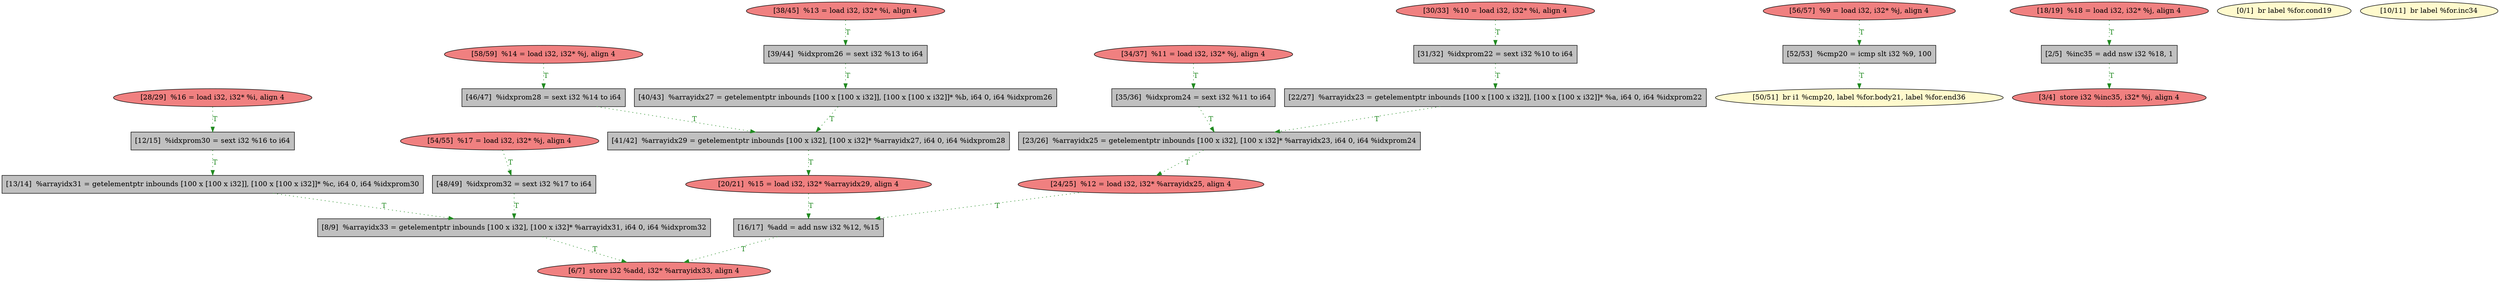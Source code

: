 
digraph G {


node1708 [fillcolor=lightcoral,label="[24/25]  %12 = load i32, i32* %arrayidx25, align 4",shape=ellipse,style=filled ]
node1705 [fillcolor=grey,label="[31/32]  %idxprom22 = sext i32 %10 to i64",shape=rectangle,style=filled ]
node1704 [fillcolor=grey,label="[23/26]  %arrayidx25 = getelementptr inbounds [100 x i32], [100 x i32]* %arrayidx23, i64 0, i64 %idxprom24",shape=rectangle,style=filled ]
node1709 [fillcolor=lightcoral,label="[58/59]  %14 = load i32, i32* %j, align 4",shape=ellipse,style=filled ]
node1706 [fillcolor=lightcoral,label="[56/57]  %9 = load i32, i32* %j, align 4",shape=ellipse,style=filled ]
node1701 [fillcolor=grey,label="[35/36]  %idxprom24 = sext i32 %11 to i64",shape=rectangle,style=filled ]
node1700 [fillcolor=grey,label="[41/42]  %arrayidx29 = getelementptr inbounds [100 x i32], [100 x i32]* %arrayidx27, i64 0, i64 %idxprom28",shape=rectangle,style=filled ]
node1699 [fillcolor=grey,label="[52/53]  %cmp20 = icmp slt i32 %9, 100",shape=rectangle,style=filled ]
node1703 [fillcolor=grey,label="[39/44]  %idxprom26 = sext i32 %13 to i64",shape=rectangle,style=filled ]
node1698 [fillcolor=grey,label="[13/14]  %arrayidx31 = getelementptr inbounds [100 x [100 x i32]], [100 x [100 x i32]]* %c, i64 0, i64 %idxprom30",shape=rectangle,style=filled ]
node1697 [fillcolor=lemonchiffon,label="[50/51]  br i1 %cmp20, label %for.body21, label %for.end36",shape=ellipse,style=filled ]
node1696 [fillcolor=grey,label="[48/49]  %idxprom32 = sext i32 %17 to i64",shape=rectangle,style=filled ]
node1683 [fillcolor=lightcoral,label="[6/7]  store i32 %add, i32* %arrayidx33, align 4",shape=ellipse,style=filled ]
node1690 [fillcolor=grey,label="[22/27]  %arrayidx23 = getelementptr inbounds [100 x [100 x i32]], [100 x [100 x i32]]* %a, i64 0, i64 %idxprom22",shape=rectangle,style=filled ]
node1682 [fillcolor=lightcoral,label="[3/4]  store i32 %inc35, i32* %j, align 4",shape=ellipse,style=filled ]
node1680 [fillcolor=lemonchiffon,label="[0/1]  br label %for.cond19",shape=ellipse,style=filled ]
node1702 [fillcolor=lightcoral,label="[54/55]  %17 = load i32, i32* %j, align 4",shape=ellipse,style=filled ]
node1691 [fillcolor=lightcoral,label="[28/29]  %16 = load i32, i32* %i, align 4",shape=ellipse,style=filled ]
node1684 [fillcolor=grey,label="[8/9]  %arrayidx33 = getelementptr inbounds [100 x i32], [100 x i32]* %arrayidx31, i64 0, i64 %idxprom32",shape=rectangle,style=filled ]
node1685 [fillcolor=lemonchiffon,label="[10/11]  br label %for.inc34",shape=ellipse,style=filled ]
node1695 [fillcolor=grey,label="[46/47]  %idxprom28 = sext i32 %14 to i64",shape=rectangle,style=filled ]
node1681 [fillcolor=grey,label="[2/5]  %inc35 = add nsw i32 %18, 1",shape=rectangle,style=filled ]
node1686 [fillcolor=grey,label="[12/15]  %idxprom30 = sext i32 %16 to i64",shape=rectangle,style=filled ]
node1689 [fillcolor=lightcoral,label="[20/21]  %15 = load i32, i32* %arrayidx29, align 4",shape=ellipse,style=filled ]
node1707 [fillcolor=grey,label="[40/43]  %arrayidx27 = getelementptr inbounds [100 x [100 x i32]], [100 x [100 x i32]]* %b, i64 0, i64 %idxprom26",shape=rectangle,style=filled ]
node1692 [fillcolor=lightcoral,label="[30/33]  %10 = load i32, i32* %i, align 4",shape=ellipse,style=filled ]
node1687 [fillcolor=grey,label="[16/17]  %add = add nsw i32 %12, %15",shape=rectangle,style=filled ]
node1688 [fillcolor=lightcoral,label="[18/19]  %18 = load i32, i32* %j, align 4",shape=ellipse,style=filled ]
node1693 [fillcolor=lightcoral,label="[34/37]  %11 = load i32, i32* %j, align 4",shape=ellipse,style=filled ]
node1694 [fillcolor=lightcoral,label="[38/45]  %13 = load i32, i32* %i, align 4",shape=ellipse,style=filled ]

node1700->node1689 [style=dotted,color=forestgreen,label="T",fontcolor=forestgreen ]
node1699->node1697 [style=dotted,color=forestgreen,label="T",fontcolor=forestgreen ]
node1698->node1684 [style=dotted,color=forestgreen,label="T",fontcolor=forestgreen ]
node1695->node1700 [style=dotted,color=forestgreen,label="T",fontcolor=forestgreen ]
node1694->node1703 [style=dotted,color=forestgreen,label="T",fontcolor=forestgreen ]
node1706->node1699 [style=dotted,color=forestgreen,label="T",fontcolor=forestgreen ]
node1688->node1681 [style=dotted,color=forestgreen,label="T",fontcolor=forestgreen ]
node1703->node1707 [style=dotted,color=forestgreen,label="T",fontcolor=forestgreen ]
node1705->node1690 [style=dotted,color=forestgreen,label="T",fontcolor=forestgreen ]
node1689->node1687 [style=dotted,color=forestgreen,label="T",fontcolor=forestgreen ]
node1707->node1700 [style=dotted,color=forestgreen,label="T",fontcolor=forestgreen ]
node1696->node1684 [style=dotted,color=forestgreen,label="T",fontcolor=forestgreen ]
node1702->node1696 [style=dotted,color=forestgreen,label="T",fontcolor=forestgreen ]
node1704->node1708 [style=dotted,color=forestgreen,label="T",fontcolor=forestgreen ]
node1709->node1695 [style=dotted,color=forestgreen,label="T",fontcolor=forestgreen ]
node1684->node1683 [style=dotted,color=forestgreen,label="T",fontcolor=forestgreen ]
node1708->node1687 [style=dotted,color=forestgreen,label="T",fontcolor=forestgreen ]
node1687->node1683 [style=dotted,color=forestgreen,label="T",fontcolor=forestgreen ]
node1690->node1704 [style=dotted,color=forestgreen,label="T",fontcolor=forestgreen ]
node1701->node1704 [style=dotted,color=forestgreen,label="T",fontcolor=forestgreen ]
node1686->node1698 [style=dotted,color=forestgreen,label="T",fontcolor=forestgreen ]
node1681->node1682 [style=dotted,color=forestgreen,label="T",fontcolor=forestgreen ]
node1692->node1705 [style=dotted,color=forestgreen,label="T",fontcolor=forestgreen ]
node1691->node1686 [style=dotted,color=forestgreen,label="T",fontcolor=forestgreen ]
node1693->node1701 [style=dotted,color=forestgreen,label="T",fontcolor=forestgreen ]


}
